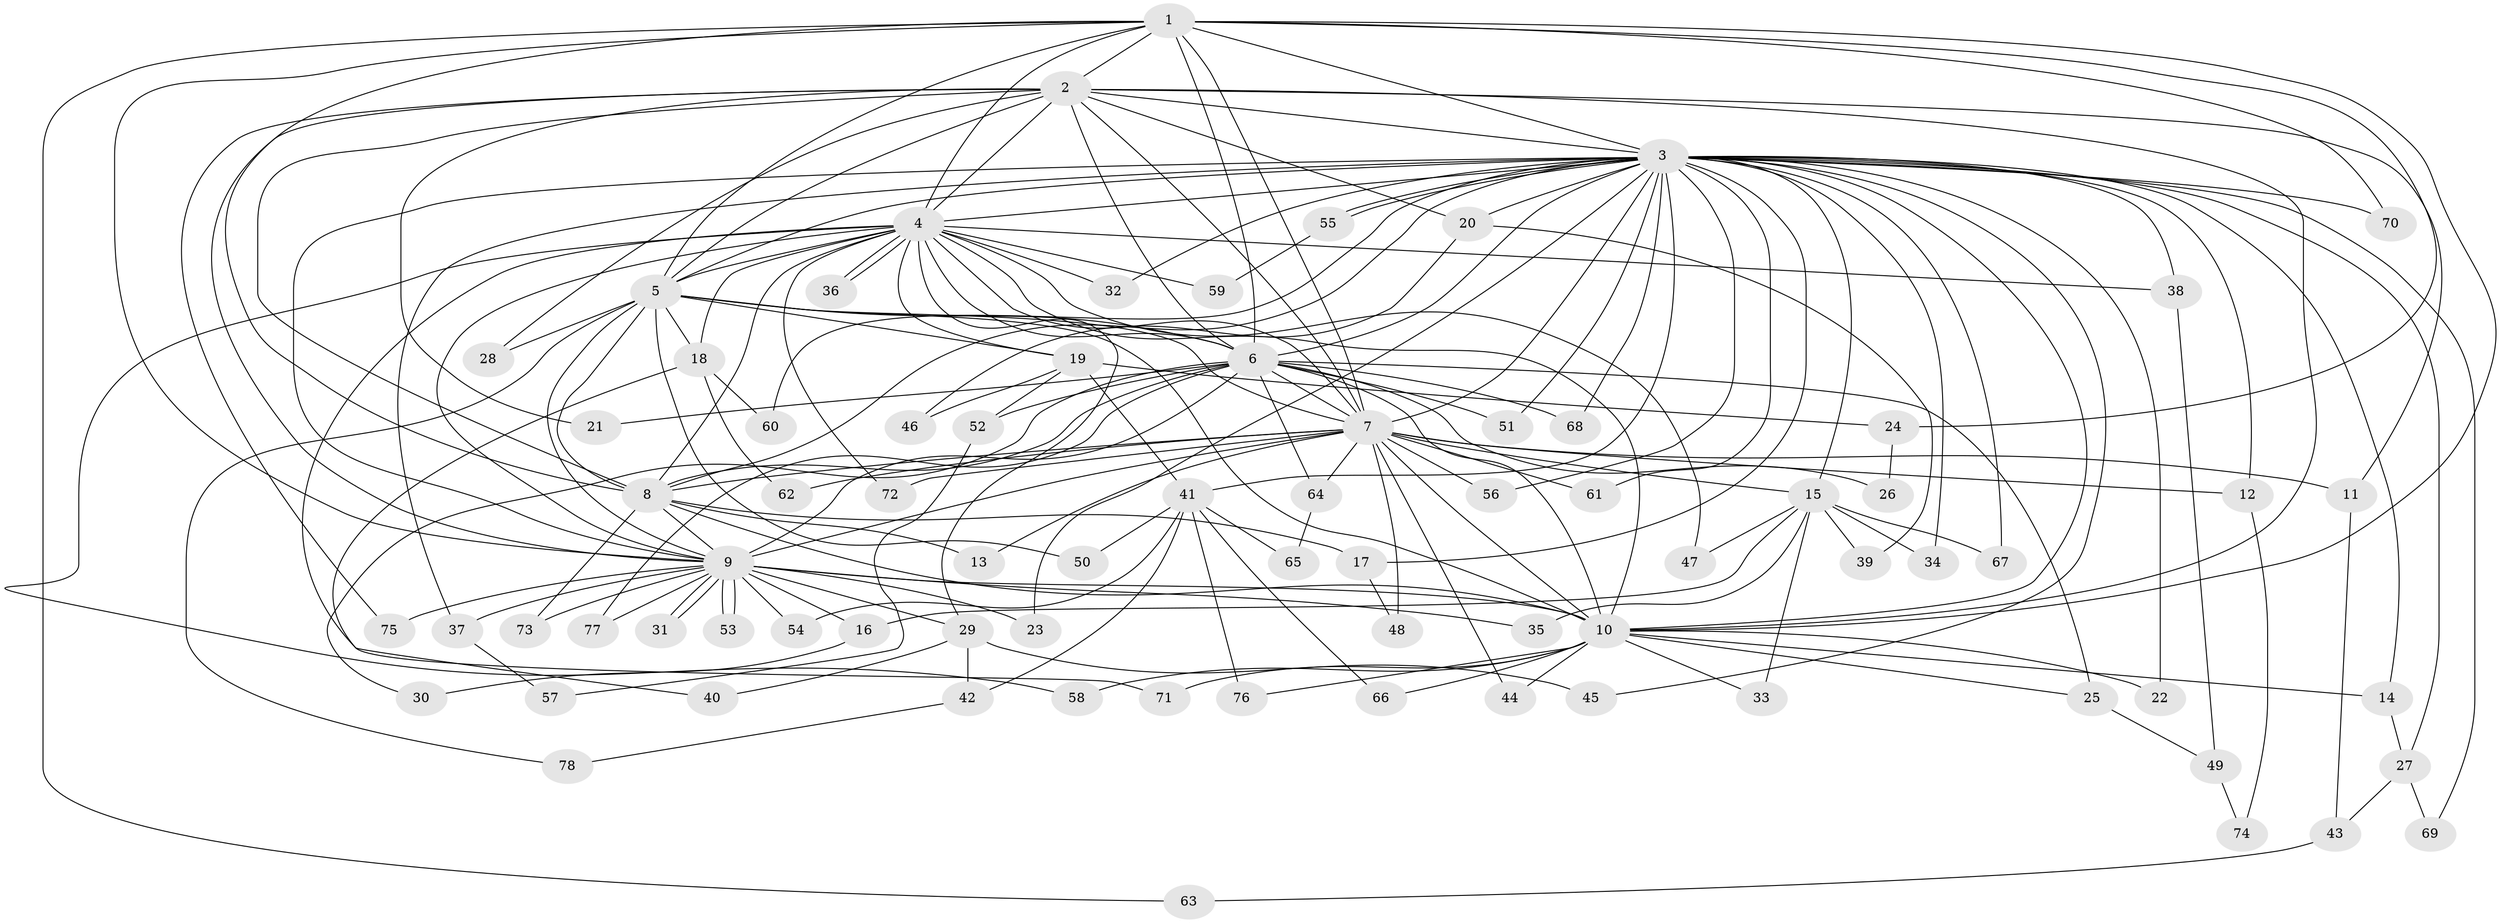 // Generated by graph-tools (version 1.1) at 2025/13/03/09/25 04:13:41]
// undirected, 78 vertices, 181 edges
graph export_dot {
graph [start="1"]
  node [color=gray90,style=filled];
  1;
  2;
  3;
  4;
  5;
  6;
  7;
  8;
  9;
  10;
  11;
  12;
  13;
  14;
  15;
  16;
  17;
  18;
  19;
  20;
  21;
  22;
  23;
  24;
  25;
  26;
  27;
  28;
  29;
  30;
  31;
  32;
  33;
  34;
  35;
  36;
  37;
  38;
  39;
  40;
  41;
  42;
  43;
  44;
  45;
  46;
  47;
  48;
  49;
  50;
  51;
  52;
  53;
  54;
  55;
  56;
  57;
  58;
  59;
  60;
  61;
  62;
  63;
  64;
  65;
  66;
  67;
  68;
  69;
  70;
  71;
  72;
  73;
  74;
  75;
  76;
  77;
  78;
  1 -- 2;
  1 -- 3;
  1 -- 4;
  1 -- 5;
  1 -- 6;
  1 -- 7;
  1 -- 8;
  1 -- 9;
  1 -- 10;
  1 -- 24;
  1 -- 63;
  1 -- 70;
  2 -- 3;
  2 -- 4;
  2 -- 5;
  2 -- 6;
  2 -- 7;
  2 -- 8;
  2 -- 9;
  2 -- 10;
  2 -- 11;
  2 -- 20;
  2 -- 21;
  2 -- 28;
  2 -- 75;
  3 -- 4;
  3 -- 5;
  3 -- 6;
  3 -- 7;
  3 -- 8;
  3 -- 9;
  3 -- 10;
  3 -- 12;
  3 -- 14;
  3 -- 15;
  3 -- 17;
  3 -- 20;
  3 -- 22;
  3 -- 23;
  3 -- 27;
  3 -- 32;
  3 -- 34;
  3 -- 37;
  3 -- 38;
  3 -- 41;
  3 -- 45;
  3 -- 51;
  3 -- 55;
  3 -- 55;
  3 -- 56;
  3 -- 60;
  3 -- 61;
  3 -- 67;
  3 -- 68;
  3 -- 69;
  3 -- 70;
  4 -- 5;
  4 -- 6;
  4 -- 7;
  4 -- 8;
  4 -- 9;
  4 -- 10;
  4 -- 18;
  4 -- 19;
  4 -- 29;
  4 -- 32;
  4 -- 36;
  4 -- 36;
  4 -- 38;
  4 -- 47;
  4 -- 58;
  4 -- 59;
  4 -- 71;
  4 -- 72;
  5 -- 6;
  5 -- 7;
  5 -- 8;
  5 -- 9;
  5 -- 10;
  5 -- 18;
  5 -- 19;
  5 -- 28;
  5 -- 50;
  5 -- 78;
  6 -- 7;
  6 -- 8;
  6 -- 9;
  6 -- 10;
  6 -- 21;
  6 -- 25;
  6 -- 26;
  6 -- 30;
  6 -- 51;
  6 -- 52;
  6 -- 64;
  6 -- 68;
  6 -- 77;
  7 -- 8;
  7 -- 9;
  7 -- 10;
  7 -- 11;
  7 -- 12;
  7 -- 13;
  7 -- 15;
  7 -- 44;
  7 -- 48;
  7 -- 56;
  7 -- 61;
  7 -- 62;
  7 -- 64;
  7 -- 72;
  8 -- 9;
  8 -- 10;
  8 -- 13;
  8 -- 17;
  8 -- 73;
  9 -- 10;
  9 -- 16;
  9 -- 23;
  9 -- 29;
  9 -- 31;
  9 -- 31;
  9 -- 35;
  9 -- 37;
  9 -- 53;
  9 -- 53;
  9 -- 54;
  9 -- 73;
  9 -- 75;
  9 -- 77;
  10 -- 14;
  10 -- 22;
  10 -- 25;
  10 -- 33;
  10 -- 44;
  10 -- 58;
  10 -- 66;
  10 -- 71;
  10 -- 76;
  11 -- 43;
  12 -- 74;
  14 -- 27;
  15 -- 16;
  15 -- 33;
  15 -- 34;
  15 -- 35;
  15 -- 39;
  15 -- 47;
  15 -- 67;
  16 -- 30;
  17 -- 48;
  18 -- 40;
  18 -- 60;
  18 -- 62;
  19 -- 24;
  19 -- 41;
  19 -- 46;
  19 -- 52;
  20 -- 39;
  20 -- 46;
  24 -- 26;
  25 -- 49;
  27 -- 43;
  27 -- 69;
  29 -- 40;
  29 -- 42;
  29 -- 45;
  37 -- 57;
  38 -- 49;
  41 -- 42;
  41 -- 50;
  41 -- 54;
  41 -- 65;
  41 -- 66;
  41 -- 76;
  42 -- 78;
  43 -- 63;
  49 -- 74;
  52 -- 57;
  55 -- 59;
  64 -- 65;
}
